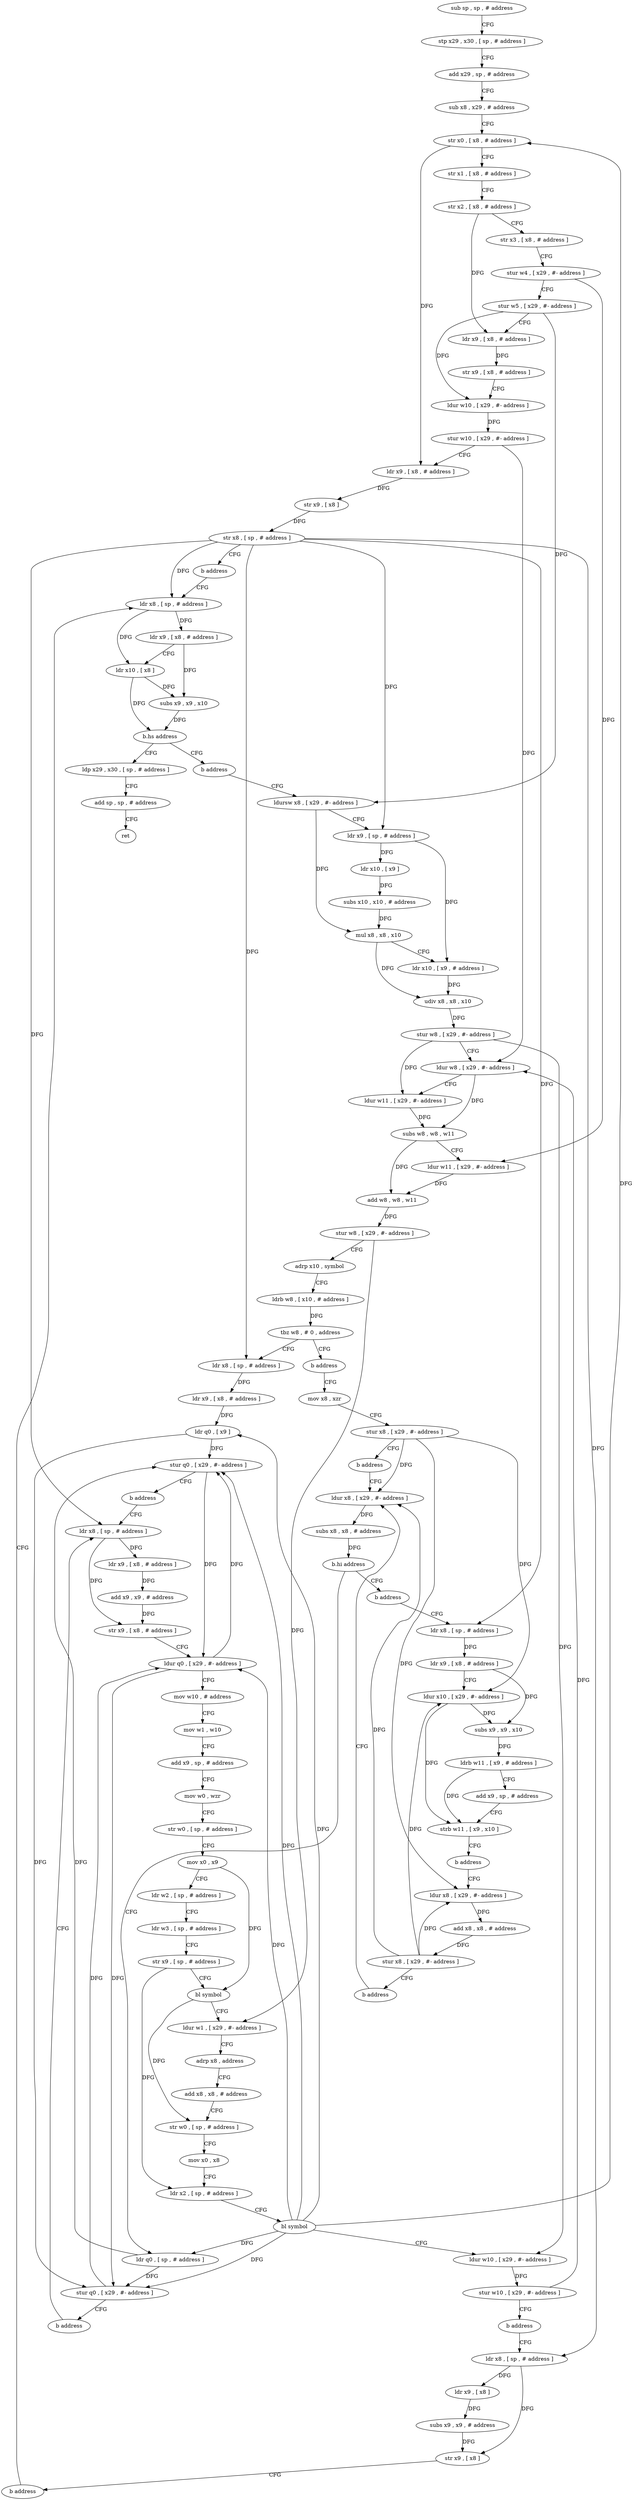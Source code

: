 digraph "func" {
"4217844" [label = "sub sp , sp , # address" ]
"4217848" [label = "stp x29 , x30 , [ sp , # address ]" ]
"4217852" [label = "add x29 , sp , # address" ]
"4217856" [label = "sub x8 , x29 , # address" ]
"4217860" [label = "str x0 , [ x8 , # address ]" ]
"4217864" [label = "str x1 , [ x8 , # address ]" ]
"4217868" [label = "str x2 , [ x8 , # address ]" ]
"4217872" [label = "str x3 , [ x8 , # address ]" ]
"4217876" [label = "stur w4 , [ x29 , #- address ]" ]
"4217880" [label = "stur w5 , [ x29 , #- address ]" ]
"4217884" [label = "ldr x9 , [ x8 , # address ]" ]
"4217888" [label = "str x9 , [ x8 , # address ]" ]
"4217892" [label = "ldur w10 , [ x29 , #- address ]" ]
"4217896" [label = "stur w10 , [ x29 , #- address ]" ]
"4217900" [label = "ldr x9 , [ x8 , # address ]" ]
"4217904" [label = "str x9 , [ x8 ]" ]
"4217908" [label = "str x8 , [ sp , # address ]" ]
"4217912" [label = "b address" ]
"4217916" [label = "ldr x8 , [ sp , # address ]" ]
"4217920" [label = "ldr x9 , [ x8 , # address ]" ]
"4217924" [label = "ldr x10 , [ x8 ]" ]
"4217928" [label = "subs x9 , x9 , x10" ]
"4217932" [label = "b.hs address" ]
"4218240" [label = "ldp x29 , x30 , [ sp , # address ]" ]
"4217936" [label = "b address" ]
"4218244" [label = "add sp , sp , # address" ]
"4218248" [label = "ret" ]
"4217940" [label = "ldursw x8 , [ x29 , #- address ]" ]
"4217944" [label = "ldr x9 , [ sp , # address ]" ]
"4217948" [label = "ldr x10 , [ x9 ]" ]
"4217952" [label = "subs x10 , x10 , # address" ]
"4217956" [label = "mul x8 , x8 , x10" ]
"4217960" [label = "ldr x10 , [ x9 , # address ]" ]
"4217964" [label = "udiv x8 , x8 , x10" ]
"4217968" [label = "stur w8 , [ x29 , #- address ]" ]
"4217972" [label = "ldur w8 , [ x29 , #- address ]" ]
"4217976" [label = "ldur w11 , [ x29 , #- address ]" ]
"4217980" [label = "subs w8 , w8 , w11" ]
"4217984" [label = "ldur w11 , [ x29 , #- address ]" ]
"4217988" [label = "add w8 , w8 , w11" ]
"4217992" [label = "stur w8 , [ x29 , #- address ]" ]
"4217996" [label = "adrp x10 , symbol" ]
"4218000" [label = "ldrb w8 , [ x10 , # address ]" ]
"4218004" [label = "tbz w8 , # 0 , address" ]
"4218100" [label = "ldr x8 , [ sp , # address ]" ]
"4218008" [label = "b address" ]
"4218104" [label = "ldr x9 , [ x8 , # address ]" ]
"4218108" [label = "ldr q0 , [ x9 ]" ]
"4218112" [label = "stur q0 , [ x29 , #- address ]" ]
"4218116" [label = "b address" ]
"4218120" [label = "ldr x8 , [ sp , # address ]" ]
"4218012" [label = "mov x8 , xzr" ]
"4218124" [label = "ldr x9 , [ x8 , # address ]" ]
"4218128" [label = "add x9 , x9 , # address" ]
"4218132" [label = "str x9 , [ x8 , # address ]" ]
"4218136" [label = "ldur q0 , [ x29 , #- address ]" ]
"4218140" [label = "mov w10 , # address" ]
"4218144" [label = "mov w1 , w10" ]
"4218148" [label = "add x9 , sp , # address" ]
"4218152" [label = "mov w0 , wzr" ]
"4218156" [label = "str w0 , [ sp , # address ]" ]
"4218160" [label = "mov x0 , x9" ]
"4218164" [label = "ldr w2 , [ sp , # address ]" ]
"4218168" [label = "ldr w3 , [ sp , # address ]" ]
"4218172" [label = "str x9 , [ sp , # address ]" ]
"4218176" [label = "bl symbol" ]
"4218180" [label = "ldur w1 , [ x29 , #- address ]" ]
"4218184" [label = "adrp x8 , address" ]
"4218188" [label = "add x8 , x8 , # address" ]
"4218192" [label = "str w0 , [ sp , # address ]" ]
"4218196" [label = "mov x0 , x8" ]
"4218200" [label = "ldr x2 , [ sp , # address ]" ]
"4218204" [label = "bl symbol" ]
"4218208" [label = "ldur w10 , [ x29 , #- address ]" ]
"4218212" [label = "stur w10 , [ x29 , #- address ]" ]
"4218216" [label = "b address" ]
"4218220" [label = "ldr x8 , [ sp , # address ]" ]
"4218016" [label = "stur x8 , [ x29 , #- address ]" ]
"4218020" [label = "b address" ]
"4218024" [label = "ldur x8 , [ x29 , #- address ]" ]
"4218224" [label = "ldr x9 , [ x8 ]" ]
"4218228" [label = "subs x9 , x9 , # address" ]
"4218232" [label = "str x9 , [ x8 ]" ]
"4218236" [label = "b address" ]
"4218028" [label = "subs x8 , x8 , # address" ]
"4218032" [label = "b.hi address" ]
"4218088" [label = "ldr q0 , [ sp , # address ]" ]
"4218036" [label = "b address" ]
"4218092" [label = "stur q0 , [ x29 , #- address ]" ]
"4218096" [label = "b address" ]
"4218040" [label = "ldr x8 , [ sp , # address ]" ]
"4218044" [label = "ldr x9 , [ x8 , # address ]" ]
"4218048" [label = "ldur x10 , [ x29 , #- address ]" ]
"4218052" [label = "subs x9 , x9 , x10" ]
"4218056" [label = "ldrb w11 , [ x9 , # address ]" ]
"4218060" [label = "add x9 , sp , # address" ]
"4218064" [label = "strb w11 , [ x9 , x10 ]" ]
"4218068" [label = "b address" ]
"4218072" [label = "ldur x8 , [ x29 , #- address ]" ]
"4218076" [label = "add x8 , x8 , # address" ]
"4218080" [label = "stur x8 , [ x29 , #- address ]" ]
"4218084" [label = "b address" ]
"4217844" -> "4217848" [ label = "CFG" ]
"4217848" -> "4217852" [ label = "CFG" ]
"4217852" -> "4217856" [ label = "CFG" ]
"4217856" -> "4217860" [ label = "CFG" ]
"4217860" -> "4217864" [ label = "CFG" ]
"4217860" -> "4217900" [ label = "DFG" ]
"4217864" -> "4217868" [ label = "CFG" ]
"4217868" -> "4217872" [ label = "CFG" ]
"4217868" -> "4217884" [ label = "DFG" ]
"4217872" -> "4217876" [ label = "CFG" ]
"4217876" -> "4217880" [ label = "CFG" ]
"4217876" -> "4217984" [ label = "DFG" ]
"4217880" -> "4217884" [ label = "CFG" ]
"4217880" -> "4217892" [ label = "DFG" ]
"4217880" -> "4217940" [ label = "DFG" ]
"4217884" -> "4217888" [ label = "DFG" ]
"4217888" -> "4217892" [ label = "CFG" ]
"4217892" -> "4217896" [ label = "DFG" ]
"4217896" -> "4217900" [ label = "CFG" ]
"4217896" -> "4217972" [ label = "DFG" ]
"4217900" -> "4217904" [ label = "DFG" ]
"4217904" -> "4217908" [ label = "DFG" ]
"4217908" -> "4217912" [ label = "CFG" ]
"4217908" -> "4217916" [ label = "DFG" ]
"4217908" -> "4217944" [ label = "DFG" ]
"4217908" -> "4218100" [ label = "DFG" ]
"4217908" -> "4218120" [ label = "DFG" ]
"4217908" -> "4218220" [ label = "DFG" ]
"4217908" -> "4218040" [ label = "DFG" ]
"4217912" -> "4217916" [ label = "CFG" ]
"4217916" -> "4217920" [ label = "DFG" ]
"4217916" -> "4217924" [ label = "DFG" ]
"4217920" -> "4217924" [ label = "CFG" ]
"4217920" -> "4217928" [ label = "DFG" ]
"4217924" -> "4217928" [ label = "DFG" ]
"4217924" -> "4217932" [ label = "DFG" ]
"4217928" -> "4217932" [ label = "DFG" ]
"4217932" -> "4218240" [ label = "CFG" ]
"4217932" -> "4217936" [ label = "CFG" ]
"4218240" -> "4218244" [ label = "CFG" ]
"4217936" -> "4217940" [ label = "CFG" ]
"4218244" -> "4218248" [ label = "CFG" ]
"4217940" -> "4217944" [ label = "CFG" ]
"4217940" -> "4217956" [ label = "DFG" ]
"4217944" -> "4217948" [ label = "DFG" ]
"4217944" -> "4217960" [ label = "DFG" ]
"4217948" -> "4217952" [ label = "DFG" ]
"4217952" -> "4217956" [ label = "DFG" ]
"4217956" -> "4217960" [ label = "CFG" ]
"4217956" -> "4217964" [ label = "DFG" ]
"4217960" -> "4217964" [ label = "DFG" ]
"4217964" -> "4217968" [ label = "DFG" ]
"4217968" -> "4217972" [ label = "CFG" ]
"4217968" -> "4217976" [ label = "DFG" ]
"4217968" -> "4218208" [ label = "DFG" ]
"4217972" -> "4217976" [ label = "CFG" ]
"4217972" -> "4217980" [ label = "DFG" ]
"4217976" -> "4217980" [ label = "DFG" ]
"4217980" -> "4217984" [ label = "CFG" ]
"4217980" -> "4217988" [ label = "DFG" ]
"4217984" -> "4217988" [ label = "DFG" ]
"4217988" -> "4217992" [ label = "DFG" ]
"4217992" -> "4217996" [ label = "CFG" ]
"4217992" -> "4218180" [ label = "DFG" ]
"4217996" -> "4218000" [ label = "CFG" ]
"4218000" -> "4218004" [ label = "DFG" ]
"4218004" -> "4218100" [ label = "CFG" ]
"4218004" -> "4218008" [ label = "CFG" ]
"4218100" -> "4218104" [ label = "DFG" ]
"4218008" -> "4218012" [ label = "CFG" ]
"4218104" -> "4218108" [ label = "DFG" ]
"4218108" -> "4218112" [ label = "DFG" ]
"4218108" -> "4218092" [ label = "DFG" ]
"4218112" -> "4218116" [ label = "CFG" ]
"4218112" -> "4218136" [ label = "DFG" ]
"4218116" -> "4218120" [ label = "CFG" ]
"4218120" -> "4218124" [ label = "DFG" ]
"4218120" -> "4218132" [ label = "DFG" ]
"4218012" -> "4218016" [ label = "CFG" ]
"4218124" -> "4218128" [ label = "DFG" ]
"4218128" -> "4218132" [ label = "DFG" ]
"4218132" -> "4218136" [ label = "CFG" ]
"4218136" -> "4218140" [ label = "CFG" ]
"4218136" -> "4218112" [ label = "DFG" ]
"4218136" -> "4218092" [ label = "DFG" ]
"4218140" -> "4218144" [ label = "CFG" ]
"4218144" -> "4218148" [ label = "CFG" ]
"4218148" -> "4218152" [ label = "CFG" ]
"4218152" -> "4218156" [ label = "CFG" ]
"4218156" -> "4218160" [ label = "CFG" ]
"4218160" -> "4218164" [ label = "CFG" ]
"4218160" -> "4218176" [ label = "DFG" ]
"4218164" -> "4218168" [ label = "CFG" ]
"4218168" -> "4218172" [ label = "CFG" ]
"4218172" -> "4218176" [ label = "CFG" ]
"4218172" -> "4218200" [ label = "DFG" ]
"4218176" -> "4218180" [ label = "CFG" ]
"4218176" -> "4218192" [ label = "DFG" ]
"4218180" -> "4218184" [ label = "CFG" ]
"4218184" -> "4218188" [ label = "CFG" ]
"4218188" -> "4218192" [ label = "CFG" ]
"4218192" -> "4218196" [ label = "CFG" ]
"4218196" -> "4218200" [ label = "CFG" ]
"4218200" -> "4218204" [ label = "CFG" ]
"4218204" -> "4218208" [ label = "CFG" ]
"4218204" -> "4217860" [ label = "DFG" ]
"4218204" -> "4218112" [ label = "DFG" ]
"4218204" -> "4218108" [ label = "DFG" ]
"4218204" -> "4218136" [ label = "DFG" ]
"4218204" -> "4218088" [ label = "DFG" ]
"4218204" -> "4218092" [ label = "DFG" ]
"4218208" -> "4218212" [ label = "DFG" ]
"4218212" -> "4218216" [ label = "CFG" ]
"4218212" -> "4217972" [ label = "DFG" ]
"4218216" -> "4218220" [ label = "CFG" ]
"4218220" -> "4218224" [ label = "DFG" ]
"4218220" -> "4218232" [ label = "DFG" ]
"4218016" -> "4218020" [ label = "CFG" ]
"4218016" -> "4218024" [ label = "DFG" ]
"4218016" -> "4218048" [ label = "DFG" ]
"4218016" -> "4218072" [ label = "DFG" ]
"4218020" -> "4218024" [ label = "CFG" ]
"4218024" -> "4218028" [ label = "DFG" ]
"4218224" -> "4218228" [ label = "DFG" ]
"4218228" -> "4218232" [ label = "DFG" ]
"4218232" -> "4218236" [ label = "CFG" ]
"4218236" -> "4217916" [ label = "CFG" ]
"4218028" -> "4218032" [ label = "DFG" ]
"4218032" -> "4218088" [ label = "CFG" ]
"4218032" -> "4218036" [ label = "CFG" ]
"4218088" -> "4218092" [ label = "DFG" ]
"4218088" -> "4218112" [ label = "DFG" ]
"4218036" -> "4218040" [ label = "CFG" ]
"4218092" -> "4218096" [ label = "CFG" ]
"4218092" -> "4218136" [ label = "DFG" ]
"4218096" -> "4218120" [ label = "CFG" ]
"4218040" -> "4218044" [ label = "DFG" ]
"4218044" -> "4218048" [ label = "CFG" ]
"4218044" -> "4218052" [ label = "DFG" ]
"4218048" -> "4218052" [ label = "DFG" ]
"4218048" -> "4218064" [ label = "DFG" ]
"4218052" -> "4218056" [ label = "DFG" ]
"4218056" -> "4218060" [ label = "CFG" ]
"4218056" -> "4218064" [ label = "DFG" ]
"4218060" -> "4218064" [ label = "CFG" ]
"4218064" -> "4218068" [ label = "CFG" ]
"4218068" -> "4218072" [ label = "CFG" ]
"4218072" -> "4218076" [ label = "DFG" ]
"4218076" -> "4218080" [ label = "DFG" ]
"4218080" -> "4218084" [ label = "CFG" ]
"4218080" -> "4218024" [ label = "DFG" ]
"4218080" -> "4218048" [ label = "DFG" ]
"4218080" -> "4218072" [ label = "DFG" ]
"4218084" -> "4218024" [ label = "CFG" ]
}
